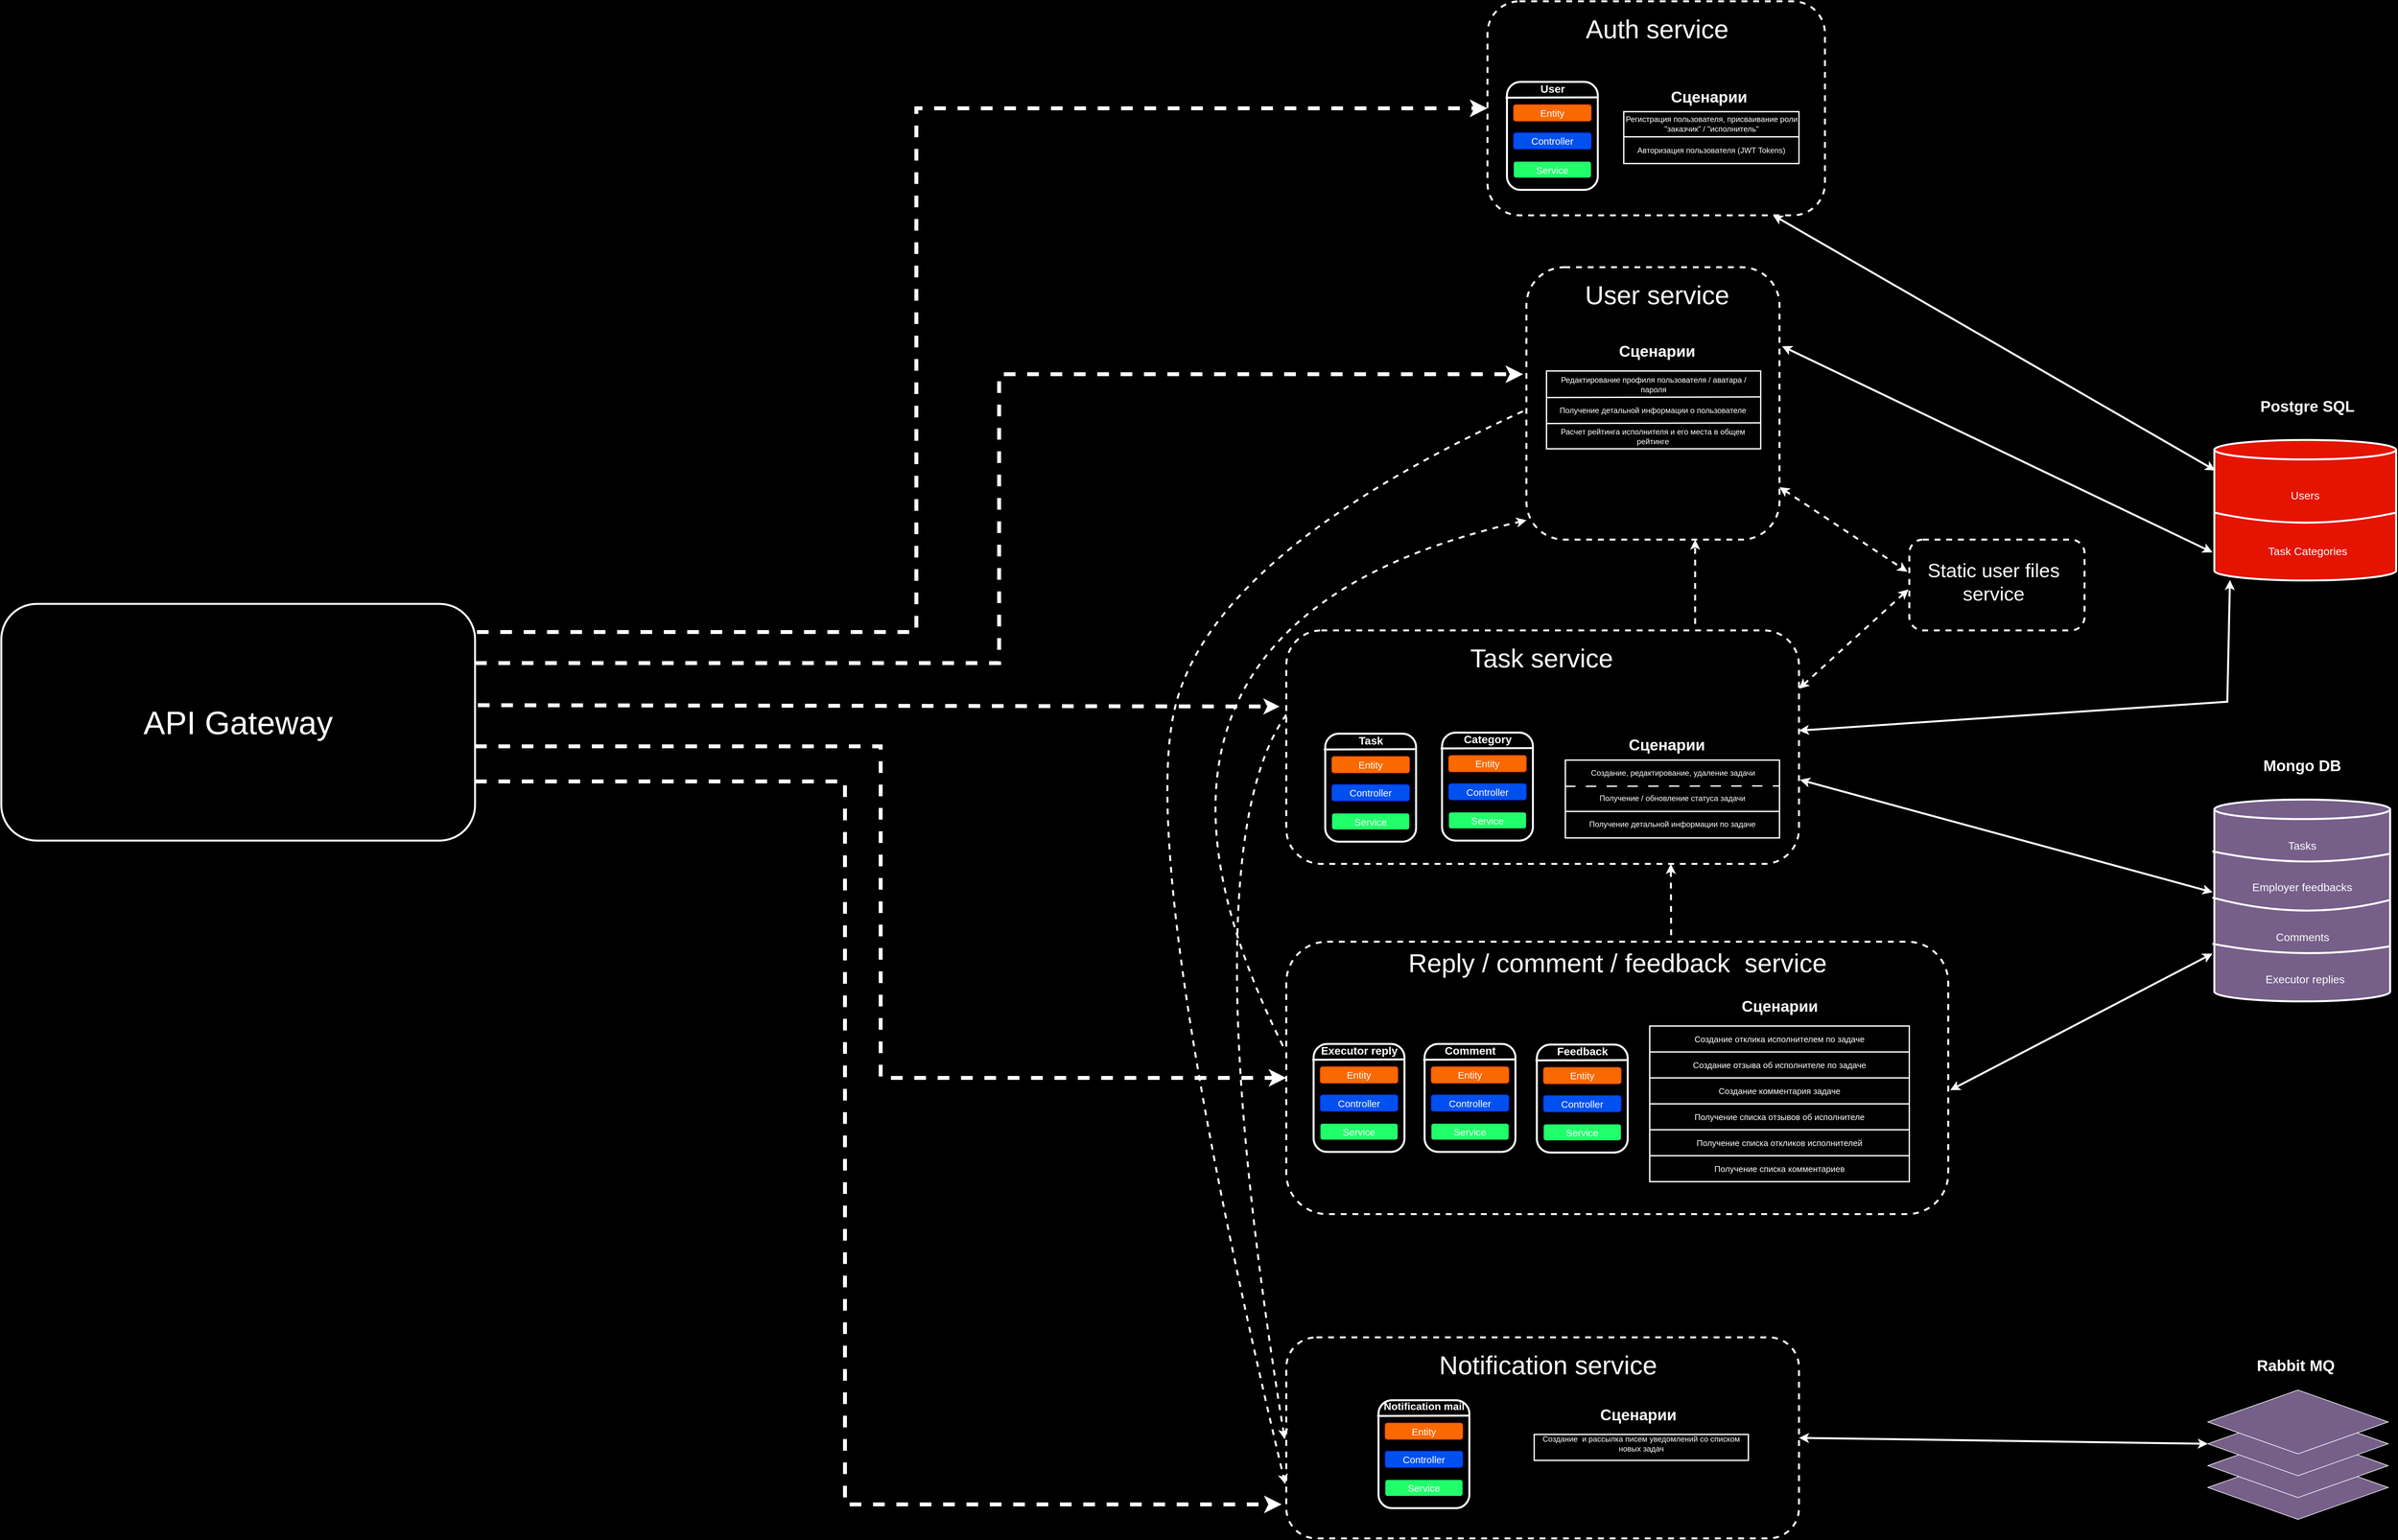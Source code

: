 <mxfile version="21.6.2" type="device">
  <diagram name="Страница 1" id="2fnHXD12BFQcjUa8TfmI">
    <mxGraphModel dx="7736" dy="4000" grid="1" gridSize="10" guides="1" tooltips="1" connect="1" arrows="1" fold="1" page="0" pageScale="1" pageWidth="1600" pageHeight="900" background="#000000" math="0" shadow="0">
      <root>
        <mxCell id="0" />
        <mxCell id="1" parent="0" />
        <mxCell id="LoR36YU-FgAz91kB2eEz-175" value="" style="rounded=1;whiteSpace=wrap;html=1;fillColor=none;strokeColor=#FFFFFF;strokeWidth=3;dashed=1;movable=1;resizable=1;rotatable=1;deletable=1;editable=1;locked=0;connectable=1;" vertex="1" parent="1">
          <mxGeometry x="10" y="480" width="790" height="360" as="geometry" />
        </mxCell>
        <mxCell id="LoR36YU-FgAz91kB2eEz-174" value="" style="rounded=1;whiteSpace=wrap;html=1;fillColor=none;strokeColor=#FFFFFF;strokeWidth=3;dashed=1;movable=1;resizable=1;rotatable=1;deletable=1;editable=1;locked=0;connectable=1;" vertex="1" parent="1">
          <mxGeometry x="380" y="-80" width="390" height="420" as="geometry" />
        </mxCell>
        <mxCell id="LoR36YU-FgAz91kB2eEz-140" value="" style="rounded=0;whiteSpace=wrap;html=1;fillColor=none;strokeWidth=2;strokeColor=#FFFFFF;movable=1;resizable=1;rotatable=1;deletable=1;editable=1;locked=0;connectable=1;" vertex="1" parent="1">
          <mxGeometry x="440" y="680" width="330" height="120" as="geometry" />
        </mxCell>
        <mxCell id="LoR36YU-FgAz91kB2eEz-176" value="" style="rounded=1;whiteSpace=wrap;html=1;fillColor=none;strokeColor=#FFFFFF;strokeWidth=3;dashed=1;movable=1;resizable=1;rotatable=1;deletable=1;editable=1;locked=0;connectable=1;" vertex="1" parent="1">
          <mxGeometry x="10" y="1570" width="790" height="310" as="geometry" />
        </mxCell>
        <mxCell id="xJQs8l1K6RdiKLyGKh0s-5" value="" style="endArrow=classic;html=1;rounded=0;entryX=-0.008;entryY=0.405;entryDx=0;entryDy=0;entryPerimeter=0;fontSize=17;exitX=1.002;exitY=0.408;exitDx=0;exitDy=0;exitPerimeter=0;" parent="1" edge="1">
          <mxGeometry width="50" height="50" relative="1" as="geometry">
            <mxPoint x="480.84" y="147.92" as="sourcePoint" />
            <mxPoint x="638.96" y="150.05" as="targetPoint" />
          </mxGeometry>
        </mxCell>
        <mxCell id="LoR36YU-FgAz91kB2eEz-41" value="" style="group" vertex="1" connectable="0" parent="1">
          <mxGeometry x="70" y="635" width="140" height="175" as="geometry" />
        </mxCell>
        <mxCell id="LoR36YU-FgAz91kB2eEz-42" value="" style="rounded=1;whiteSpace=wrap;html=1;fillColor=none;strokeColor=#FFFFFF;strokeWidth=3;" vertex="1" parent="LoR36YU-FgAz91kB2eEz-41">
          <mxGeometry y="4.268" width="140" height="166.463" as="geometry" />
        </mxCell>
        <mxCell id="LoR36YU-FgAz91kB2eEz-43" value="" style="endArrow=none;html=1;rounded=0;strokeWidth=3;strokeColor=#FFFFFF;exitX=-0.015;exitY=0.146;exitDx=0;exitDy=0;exitPerimeter=0;entryX=0.99;entryY=0.143;entryDx=0;entryDy=0;entryPerimeter=0;" edge="1" parent="LoR36YU-FgAz91kB2eEz-41" source="LoR36YU-FgAz91kB2eEz-42" target="LoR36YU-FgAz91kB2eEz-42">
          <mxGeometry width="50" height="50" relative="1" as="geometry">
            <mxPoint x="360" y="183.537" as="sourcePoint" />
            <mxPoint x="410" y="140.854" as="targetPoint" />
          </mxGeometry>
        </mxCell>
        <mxCell id="LoR36YU-FgAz91kB2eEz-44" value="&lt;font style=&quot;font-size: 17px;&quot;&gt;Task&lt;/font&gt;" style="text;strokeColor=none;fillColor=none;html=1;fontSize=20;fontStyle=1;verticalAlign=middle;align=center;fontColor=#FFFFFF;" vertex="1" parent="LoR36YU-FgAz91kB2eEz-41">
          <mxGeometry x="20" y="-3.415" width="100" height="34.146" as="geometry" />
        </mxCell>
        <mxCell id="LoR36YU-FgAz91kB2eEz-45" value="&lt;font color=&quot;#ffffff&quot; style=&quot;font-size: 15px;&quot;&gt;Entity&lt;/font&gt;" style="rounded=1;whiteSpace=wrap;html=1;fillColor=#fa6800;fontColor=#000000;strokeColor=#C73500;" vertex="1" parent="LoR36YU-FgAz91kB2eEz-41">
          <mxGeometry x="10" y="39.268" width="120" height="25.61" as="geometry" />
        </mxCell>
        <mxCell id="LoR36YU-FgAz91kB2eEz-46" value="&lt;font style=&quot;font-size: 15px;&quot;&gt;Controller&lt;/font&gt;" style="rounded=1;whiteSpace=wrap;html=1;fillColor=#0050ef;fontColor=#ffffff;strokeColor=#001DBC;" vertex="1" parent="LoR36YU-FgAz91kB2eEz-41">
          <mxGeometry x="10" y="82.561" width="120" height="25.61" as="geometry" />
        </mxCell>
        <mxCell id="LoR36YU-FgAz91kB2eEz-47" value="&lt;font style=&quot;font-size: 15px;&quot; color=&quot;#ffffff&quot;&gt;Service&lt;/font&gt;" style="rounded=1;whiteSpace=wrap;html=1;fillColor=#21FF6B;" vertex="1" parent="LoR36YU-FgAz91kB2eEz-41">
          <mxGeometry x="10" y="126.707" width="120" height="25.61" as="geometry" />
        </mxCell>
        <mxCell id="LoR36YU-FgAz91kB2eEz-69" value="" style="group" vertex="1" connectable="0" parent="1">
          <mxGeometry x="223.1" y="1113.41" width="140" height="175" as="geometry" />
        </mxCell>
        <mxCell id="LoR36YU-FgAz91kB2eEz-70" value="" style="rounded=1;whiteSpace=wrap;html=1;fillColor=none;strokeColor=#FFFFFF;strokeWidth=3;" vertex="1" parent="LoR36YU-FgAz91kB2eEz-69">
          <mxGeometry y="4.268" width="140" height="166.463" as="geometry" />
        </mxCell>
        <mxCell id="LoR36YU-FgAz91kB2eEz-71" value="" style="endArrow=none;html=1;rounded=0;strokeWidth=3;strokeColor=#FFFFFF;exitX=-0.015;exitY=0.146;exitDx=0;exitDy=0;exitPerimeter=0;entryX=0.99;entryY=0.143;entryDx=0;entryDy=0;entryPerimeter=0;" edge="1" parent="LoR36YU-FgAz91kB2eEz-69" source="LoR36YU-FgAz91kB2eEz-70" target="LoR36YU-FgAz91kB2eEz-70">
          <mxGeometry width="50" height="50" relative="1" as="geometry">
            <mxPoint x="360" y="183.537" as="sourcePoint" />
            <mxPoint x="410" y="140.854" as="targetPoint" />
          </mxGeometry>
        </mxCell>
        <mxCell id="LoR36YU-FgAz91kB2eEz-72" value="&lt;font style=&quot;font-size: 17px;&quot;&gt;Comment&lt;/font&gt;" style="text;strokeColor=none;fillColor=none;html=1;fontSize=20;fontStyle=1;verticalAlign=middle;align=center;fontColor=#FFFFFF;" vertex="1" parent="LoR36YU-FgAz91kB2eEz-69">
          <mxGeometry x="20" y="-3.415" width="100" height="34.146" as="geometry" />
        </mxCell>
        <mxCell id="LoR36YU-FgAz91kB2eEz-73" value="&lt;font color=&quot;#ffffff&quot; style=&quot;font-size: 15px;&quot;&gt;Entity&lt;/font&gt;" style="rounded=1;whiteSpace=wrap;html=1;fillColor=#fa6800;fontColor=#000000;strokeColor=#C73500;" vertex="1" parent="LoR36YU-FgAz91kB2eEz-69">
          <mxGeometry x="10" y="39.268" width="120" height="25.61" as="geometry" />
        </mxCell>
        <mxCell id="LoR36YU-FgAz91kB2eEz-74" value="&lt;font style=&quot;font-size: 15px;&quot;&gt;Controller&lt;/font&gt;" style="rounded=1;whiteSpace=wrap;html=1;fillColor=#0050ef;fontColor=#ffffff;strokeColor=#001DBC;" vertex="1" parent="LoR36YU-FgAz91kB2eEz-69">
          <mxGeometry x="10" y="82.561" width="120" height="25.61" as="geometry" />
        </mxCell>
        <mxCell id="LoR36YU-FgAz91kB2eEz-75" value="&lt;font style=&quot;font-size: 15px;&quot; color=&quot;#ffffff&quot;&gt;Service&lt;/font&gt;" style="rounded=1;whiteSpace=wrap;html=1;fillColor=#21FF6B;" vertex="1" parent="LoR36YU-FgAz91kB2eEz-69">
          <mxGeometry x="10" y="126.707" width="120" height="25.61" as="geometry" />
        </mxCell>
        <mxCell id="LoR36YU-FgAz91kB2eEz-77" value="" style="group" vertex="1" connectable="0" parent="1">
          <mxGeometry x="52.1" y="1113.41" width="140" height="175" as="geometry" />
        </mxCell>
        <mxCell id="LoR36YU-FgAz91kB2eEz-78" value="" style="rounded=1;whiteSpace=wrap;html=1;fillColor=none;strokeColor=#FFFFFF;strokeWidth=3;" vertex="1" parent="LoR36YU-FgAz91kB2eEz-77">
          <mxGeometry y="4.268" width="140" height="166.463" as="geometry" />
        </mxCell>
        <mxCell id="LoR36YU-FgAz91kB2eEz-79" value="" style="endArrow=none;html=1;rounded=0;strokeWidth=3;strokeColor=#FFFFFF;exitX=-0.015;exitY=0.146;exitDx=0;exitDy=0;exitPerimeter=0;entryX=0.99;entryY=0.143;entryDx=0;entryDy=0;entryPerimeter=0;" edge="1" parent="LoR36YU-FgAz91kB2eEz-77" source="LoR36YU-FgAz91kB2eEz-78" target="LoR36YU-FgAz91kB2eEz-78">
          <mxGeometry width="50" height="50" relative="1" as="geometry">
            <mxPoint x="360.0" y="183.537" as="sourcePoint" />
            <mxPoint x="410.0" y="140.854" as="targetPoint" />
          </mxGeometry>
        </mxCell>
        <mxCell id="LoR36YU-FgAz91kB2eEz-80" value="&lt;font style=&quot;font-size: 17px;&quot;&gt;Executor reply&lt;/font&gt;" style="text;strokeColor=none;fillColor=none;html=1;fontSize=20;fontStyle=1;verticalAlign=middle;align=center;fontColor=#FFFFFF;" vertex="1" parent="LoR36YU-FgAz91kB2eEz-77">
          <mxGeometry x="20.0" y="-3.415" width="100.0" height="34.146" as="geometry" />
        </mxCell>
        <mxCell id="LoR36YU-FgAz91kB2eEz-81" value="&lt;font color=&quot;#ffffff&quot; style=&quot;font-size: 15px;&quot;&gt;Entity&lt;/font&gt;" style="rounded=1;whiteSpace=wrap;html=1;fillColor=#fa6800;fontColor=#000000;strokeColor=#C73500;" vertex="1" parent="LoR36YU-FgAz91kB2eEz-77">
          <mxGeometry x="10.0" y="39.268" width="120.0" height="25.61" as="geometry" />
        </mxCell>
        <mxCell id="LoR36YU-FgAz91kB2eEz-82" value="&lt;font style=&quot;font-size: 15px;&quot;&gt;Controller&lt;/font&gt;" style="rounded=1;whiteSpace=wrap;html=1;fillColor=#0050ef;fontColor=#ffffff;strokeColor=#001DBC;" vertex="1" parent="LoR36YU-FgAz91kB2eEz-77">
          <mxGeometry x="10.0" y="82.561" width="120.0" height="25.61" as="geometry" />
        </mxCell>
        <mxCell id="LoR36YU-FgAz91kB2eEz-83" value="&lt;font style=&quot;font-size: 15px;&quot; color=&quot;#ffffff&quot;&gt;Service&lt;/font&gt;" style="rounded=1;whiteSpace=wrap;html=1;fillColor=#21FF6B;" vertex="1" parent="LoR36YU-FgAz91kB2eEz-77">
          <mxGeometry x="10.0" y="126.707" width="120.0" height="25.61" as="geometry" />
        </mxCell>
        <mxCell id="LoR36YU-FgAz91kB2eEz-91" value="" style="group" vertex="1" connectable="0" parent="1">
          <mxGeometry x="396.1" y="1114.41" width="140" height="175" as="geometry" />
        </mxCell>
        <mxCell id="LoR36YU-FgAz91kB2eEz-92" value="" style="rounded=1;whiteSpace=wrap;html=1;fillColor=none;strokeColor=#FFFFFF;strokeWidth=3;" vertex="1" parent="LoR36YU-FgAz91kB2eEz-91">
          <mxGeometry y="4.268" width="140" height="166.463" as="geometry" />
        </mxCell>
        <mxCell id="LoR36YU-FgAz91kB2eEz-93" value="" style="endArrow=none;html=1;rounded=0;strokeWidth=3;strokeColor=#FFFFFF;exitX=-0.015;exitY=0.146;exitDx=0;exitDy=0;exitPerimeter=0;entryX=0.99;entryY=0.143;entryDx=0;entryDy=0;entryPerimeter=0;" edge="1" parent="LoR36YU-FgAz91kB2eEz-91" source="LoR36YU-FgAz91kB2eEz-92" target="LoR36YU-FgAz91kB2eEz-92">
          <mxGeometry width="50" height="50" relative="1" as="geometry">
            <mxPoint x="360" y="183.537" as="sourcePoint" />
            <mxPoint x="410" y="140.854" as="targetPoint" />
          </mxGeometry>
        </mxCell>
        <mxCell id="LoR36YU-FgAz91kB2eEz-94" value="&lt;font style=&quot;font-size: 17px;&quot;&gt;Feedback&lt;/font&gt;" style="text;strokeColor=none;fillColor=none;html=1;fontSize=20;fontStyle=1;verticalAlign=middle;align=center;fontColor=#FFFFFF;" vertex="1" parent="LoR36YU-FgAz91kB2eEz-91">
          <mxGeometry x="20" y="-3.415" width="100" height="34.146" as="geometry" />
        </mxCell>
        <mxCell id="LoR36YU-FgAz91kB2eEz-95" value="&lt;font color=&quot;#ffffff&quot; style=&quot;font-size: 15px;&quot;&gt;Entity&lt;/font&gt;" style="rounded=1;whiteSpace=wrap;html=1;fillColor=#fa6800;fontColor=#000000;strokeColor=#C73500;" vertex="1" parent="LoR36YU-FgAz91kB2eEz-91">
          <mxGeometry x="10" y="39.268" width="120" height="25.61" as="geometry" />
        </mxCell>
        <mxCell id="LoR36YU-FgAz91kB2eEz-96" value="&lt;font style=&quot;font-size: 15px;&quot;&gt;Controller&lt;/font&gt;" style="rounded=1;whiteSpace=wrap;html=1;fillColor=#0050ef;fontColor=#ffffff;strokeColor=#001DBC;" vertex="1" parent="LoR36YU-FgAz91kB2eEz-91">
          <mxGeometry x="10" y="82.561" width="120" height="25.61" as="geometry" />
        </mxCell>
        <mxCell id="LoR36YU-FgAz91kB2eEz-97" value="&lt;font style=&quot;font-size: 15px;&quot; color=&quot;#ffffff&quot;&gt;Service&lt;/font&gt;" style="rounded=1;whiteSpace=wrap;html=1;fillColor=#21FF6B;" vertex="1" parent="LoR36YU-FgAz91kB2eEz-91">
          <mxGeometry x="10" y="126.707" width="120" height="25.61" as="geometry" />
        </mxCell>
        <mxCell id="LoR36YU-FgAz91kB2eEz-114" value="" style="group" vertex="1" connectable="0" parent="1">
          <mxGeometry x="1430" y="1580" width="277.92" height="270.73" as="geometry" />
        </mxCell>
        <mxCell id="LoR36YU-FgAz91kB2eEz-110" value="" style="rhombus;whiteSpace=wrap;html=1;fillColor=#76608a;fontColor=#ffffff;strokeColor=#FFFFFF;" vertex="1" parent="LoR36YU-FgAz91kB2eEz-114">
          <mxGeometry y="172.346" width="277.92" height="98.384" as="geometry" />
        </mxCell>
        <mxCell id="LoR36YU-FgAz91kB2eEz-109" value="" style="rhombus;whiteSpace=wrap;html=1;fillColor=#76608a;fontColor=#ffffff;strokeColor=#FFFFFF;" vertex="1" parent="LoR36YU-FgAz91kB2eEz-114">
          <mxGeometry y="138.658" width="277.92" height="98.384" as="geometry" />
        </mxCell>
        <mxCell id="LoR36YU-FgAz91kB2eEz-108" value="" style="rhombus;whiteSpace=wrap;html=1;fillColor=#76608a;fontColor=#ffffff;strokeColor=#FFFFFF;" vertex="1" parent="LoR36YU-FgAz91kB2eEz-114">
          <mxGeometry y="104.97" width="277.92" height="98.384" as="geometry" />
        </mxCell>
        <mxCell id="LoR36YU-FgAz91kB2eEz-107" value="" style="rhombus;whiteSpace=wrap;html=1;fillColor=#76608a;fontColor=#ffffff;strokeColor=#FFFFFF;" vertex="1" parent="LoR36YU-FgAz91kB2eEz-114">
          <mxGeometry y="71.283" width="277.92" height="98.384" as="geometry" />
        </mxCell>
        <mxCell id="LoR36YU-FgAz91kB2eEz-111" value="Rabbit MQ" style="text;strokeColor=none;fillColor=none;html=1;fontSize=24;fontStyle=1;verticalAlign=middle;align=center;fontColor=#FFFFFF;" vertex="1" parent="LoR36YU-FgAz91kB2eEz-114">
          <mxGeometry x="50.531" width="168.436" height="67.375" as="geometry" />
        </mxCell>
        <mxCell id="LoR36YU-FgAz91kB2eEz-139" value="&lt;font color=&quot;#ffffff&quot;&gt;Получение / обновление статуса задачи&lt;/font&gt;" style="text;strokeColor=none;align=center;fillColor=none;html=1;verticalAlign=middle;whiteSpace=wrap;rounded=0;movable=1;resizable=1;rotatable=1;deletable=1;editable=1;locked=0;connectable=1;" vertex="1" parent="1">
          <mxGeometry x="440" y="724.07" width="330" height="30" as="geometry" />
        </mxCell>
        <mxCell id="LoR36YU-FgAz91kB2eEz-141" value="Сценарии" style="text;strokeColor=none;fillColor=none;html=1;fontSize=24;fontStyle=1;verticalAlign=middle;align=center;fontColor=#FFFFFF;movable=1;resizable=1;rotatable=1;deletable=1;editable=1;locked=0;connectable=1;" vertex="1" parent="1">
          <mxGeometry x="546" y="637.07" width="100" height="40" as="geometry" />
        </mxCell>
        <mxCell id="LoR36YU-FgAz91kB2eEz-142" value="" style="endArrow=none;html=1;rounded=0;entryX=0.999;entryY=0.332;entryDx=0;entryDy=0;entryPerimeter=0;exitX=-0.001;exitY=0.337;exitDx=0;exitDy=0;exitPerimeter=0;strokeColor=#FFFFFF;strokeWidth=2;dashed=1;dashPattern=8 8;movable=1;resizable=1;rotatable=1;deletable=1;editable=1;locked=0;connectable=1;" edge="1" parent="1" source="LoR36YU-FgAz91kB2eEz-140" target="LoR36YU-FgAz91kB2eEz-140">
          <mxGeometry width="50" height="50" relative="1" as="geometry">
            <mxPoint x="435.01" y="723.51" as="sourcePoint" />
            <mxPoint x="766.99" y="722.15" as="targetPoint" />
          </mxGeometry>
        </mxCell>
        <mxCell id="LoR36YU-FgAz91kB2eEz-143" value="Создание, редактирование, удаление задачи" style="text;strokeColor=none;align=center;fillColor=none;html=1;verticalAlign=middle;whiteSpace=wrap;rounded=0;fontColor=#FFFFFF;movable=1;resizable=1;rotatable=1;deletable=1;editable=1;locked=0;connectable=1;" vertex="1" parent="1">
          <mxGeometry x="446" y="685.07" width="320" height="30" as="geometry" />
        </mxCell>
        <mxCell id="LoR36YU-FgAz91kB2eEz-144" value="" style="endArrow=none;html=1;rounded=0;entryX=1;entryY=0;entryDx=0;entryDy=0;exitX=0;exitY=0;exitDx=0;exitDy=0;strokeColor=#FFFFFF;strokeWidth=2;movable=1;resizable=1;rotatable=1;deletable=1;editable=1;locked=0;connectable=1;" edge="1" parent="1">
          <mxGeometry width="50" height="50" relative="1" as="geometry">
            <mxPoint x="440.0" y="759.07" as="sourcePoint" />
            <mxPoint x="770.0" y="759.07" as="targetPoint" />
          </mxGeometry>
        </mxCell>
        <mxCell id="LoR36YU-FgAz91kB2eEz-185" value="" style="endArrow=classic;html=1;rounded=0;strokeColor=#FFFFFF;strokeWidth=3;dashed=1;" edge="1" parent="1">
          <mxGeometry width="50" height="50" relative="1" as="geometry">
            <mxPoint x="640" y="470" as="sourcePoint" />
            <mxPoint x="640" y="340" as="targetPoint" />
          </mxGeometry>
        </mxCell>
        <mxCell id="LoR36YU-FgAz91kB2eEz-188" value="" style="endArrow=classic;html=1;strokeColor=#FFFFFF;curved=1;strokeWidth=3;dashed=1;entryX=-0.003;entryY=0.507;entryDx=0;entryDy=0;entryPerimeter=0;" edge="1" parent="1" target="LoR36YU-FgAz91kB2eEz-176">
          <mxGeometry width="50" height="50" relative="1" as="geometry">
            <mxPoint x="10" y="610" as="sourcePoint" />
            <mxPoint y="1005" as="targetPoint" />
            <Array as="points">
              <mxPoint x="-140" y="820" />
            </Array>
          </mxGeometry>
        </mxCell>
        <mxCell id="LoR36YU-FgAz91kB2eEz-189" value="" style="endArrow=classic;html=1;strokeColor=#FFFFFF;curved=1;strokeWidth=3;dashed=1;entryX=-0.002;entryY=0.73;entryDx=0;entryDy=0;entryPerimeter=0;exitX=-0.014;exitY=0.529;exitDx=0;exitDy=0;exitPerimeter=0;" edge="1" parent="1" source="LoR36YU-FgAz91kB2eEz-174" target="LoR36YU-FgAz91kB2eEz-176">
          <mxGeometry width="50" height="50" relative="1" as="geometry">
            <mxPoint x="10" y="120" as="sourcePoint" />
            <mxPoint y="1050" as="targetPoint" />
            <Array as="points">
              <mxPoint x="-100" y="360" />
              <mxPoint x="-221" y="830" />
            </Array>
          </mxGeometry>
        </mxCell>
        <mxCell id="LoR36YU-FgAz91kB2eEz-190" value="&lt;font style=&quot;font-size: 50px;&quot;&gt;API Gateway&lt;/font&gt;" style="rounded=1;whiteSpace=wrap;html=1;fillColor=none;strokeColor=#FFFFFF;strokeWidth=3;fontColor=#FFFFFF;fontSize=30;" vertex="1" parent="1">
          <mxGeometry x="-1970" y="439.07" width="730" height="365" as="geometry" />
        </mxCell>
        <mxCell id="LoR36YU-FgAz91kB2eEz-192" value="" style="edgeStyle=elbowEdgeStyle;endArrow=classic;html=1;rounded=0;endSize=8;startSize=8;strokeColor=#FFFFFF;strokeWidth=6;dashed=1;entryX=-0.013;entryY=0.393;entryDx=0;entryDy=0;entryPerimeter=0;exitX=1;exitY=0.25;exitDx=0;exitDy=0;" edge="1" parent="1" source="LoR36YU-FgAz91kB2eEz-190" target="LoR36YU-FgAz91kB2eEz-174">
          <mxGeometry width="50" height="50" relative="1" as="geometry">
            <mxPoint x="-1214" y="560" as="sourcePoint" />
            <mxPoint x="-670" y="100" as="targetPoint" />
          </mxGeometry>
        </mxCell>
        <mxCell id="LoR36YU-FgAz91kB2eEz-193" value="" style="edgeStyle=elbowEdgeStyle;elbow=horizontal;endArrow=classic;html=1;curved=0;rounded=0;endSize=8;startSize=8;strokeColor=#FFFFFF;strokeWidth=6;dashed=1;entryX=0;entryY=0.5;entryDx=0;entryDy=0;exitX=1;exitY=0.602;exitDx=0;exitDy=0;exitPerimeter=0;" edge="1" parent="1" source="LoR36YU-FgAz91kB2eEz-190" target="LoR36YU-FgAz91kB2eEz-273">
          <mxGeometry width="50" height="50" relative="1" as="geometry">
            <mxPoint x="-1214" y="650" as="sourcePoint" />
            <mxPoint x="-680" y="1060" as="targetPoint" />
          </mxGeometry>
        </mxCell>
        <mxCell id="LoR36YU-FgAz91kB2eEz-194" value="" style="endArrow=classic;html=1;rounded=0;strokeColor=#FFFFFF;strokeWidth=6;dashed=1;exitX=1.006;exitY=0.428;exitDx=0;exitDy=0;exitPerimeter=0;entryX=-0.013;entryY=0.326;entryDx=0;entryDy=0;entryPerimeter=0;" edge="1" parent="1" source="LoR36YU-FgAz91kB2eEz-190" target="LoR36YU-FgAz91kB2eEz-175">
          <mxGeometry width="50" height="50" relative="1" as="geometry">
            <mxPoint x="-1010" y="620" as="sourcePoint" />
            <mxPoint x="-670" y="602" as="targetPoint" />
          </mxGeometry>
        </mxCell>
        <mxCell id="LoR36YU-FgAz91kB2eEz-225" value="" style="group" vertex="1" connectable="0" parent="1">
          <mxGeometry x="320" y="-460" width="520" height="300" as="geometry" />
        </mxCell>
        <mxCell id="LoR36YU-FgAz91kB2eEz-199" value="" style="rounded=0;whiteSpace=wrap;html=1;fillColor=none;strokeColor=#FFFFFF;strokeWidth=2;" vertex="1" parent="LoR36YU-FgAz91kB2eEz-225">
          <mxGeometry x="210" y="140.17" width="270" height="80" as="geometry" />
        </mxCell>
        <mxCell id="LoR36YU-FgAz91kB2eEz-121" value="&lt;font color=&quot;#ffffff&quot;&gt;Авторизация пользователя (JWT Tokens)&lt;/font&gt;" style="text;strokeColor=none;align=center;fillColor=none;html=1;verticalAlign=middle;whiteSpace=wrap;rounded=0;" vertex="1" parent="LoR36YU-FgAz91kB2eEz-225">
          <mxGeometry x="210" y="183.68" width="270" height="33.48" as="geometry" />
        </mxCell>
        <mxCell id="LoR36YU-FgAz91kB2eEz-84" value="" style="group" vertex="1" connectable="0" parent="LoR36YU-FgAz91kB2eEz-225">
          <mxGeometry x="30" y="90" width="140" height="175" as="geometry" />
        </mxCell>
        <mxCell id="LoR36YU-FgAz91kB2eEz-85" value="" style="rounded=1;whiteSpace=wrap;html=1;fillColor=none;strokeColor=#FFFFFF;strokeWidth=3;" vertex="1" parent="LoR36YU-FgAz91kB2eEz-84">
          <mxGeometry y="4.268" width="140" height="166.463" as="geometry" />
        </mxCell>
        <mxCell id="LoR36YU-FgAz91kB2eEz-86" value="" style="endArrow=none;html=1;rounded=0;strokeWidth=3;strokeColor=#FFFFFF;exitX=-0.015;exitY=0.146;exitDx=0;exitDy=0;exitPerimeter=0;entryX=0.99;entryY=0.143;entryDx=0;entryDy=0;entryPerimeter=0;" edge="1" parent="LoR36YU-FgAz91kB2eEz-84" source="LoR36YU-FgAz91kB2eEz-85" target="LoR36YU-FgAz91kB2eEz-85">
          <mxGeometry width="50" height="50" relative="1" as="geometry">
            <mxPoint x="360" y="183.537" as="sourcePoint" />
            <mxPoint x="410" y="140.854" as="targetPoint" />
          </mxGeometry>
        </mxCell>
        <mxCell id="LoR36YU-FgAz91kB2eEz-87" value="&lt;font style=&quot;font-size: 17px;&quot;&gt;User&lt;/font&gt;" style="text;strokeColor=none;fillColor=none;html=1;fontSize=20;fontStyle=1;verticalAlign=middle;align=center;fontColor=#FFFFFF;" vertex="1" parent="LoR36YU-FgAz91kB2eEz-84">
          <mxGeometry x="20" y="-3.415" width="100" height="34.146" as="geometry" />
        </mxCell>
        <mxCell id="LoR36YU-FgAz91kB2eEz-88" value="&lt;font color=&quot;#ffffff&quot; style=&quot;font-size: 15px;&quot;&gt;Entity&lt;/font&gt;" style="rounded=1;whiteSpace=wrap;html=1;fillColor=#fa6800;fontColor=#000000;strokeColor=#C73500;" vertex="1" parent="LoR36YU-FgAz91kB2eEz-84">
          <mxGeometry x="10" y="39.268" width="120" height="25.61" as="geometry" />
        </mxCell>
        <mxCell id="LoR36YU-FgAz91kB2eEz-89" value="&lt;font style=&quot;font-size: 15px;&quot;&gt;Controller&lt;/font&gt;" style="rounded=1;whiteSpace=wrap;html=1;fillColor=#0050ef;fontColor=#ffffff;strokeColor=#001DBC;" vertex="1" parent="LoR36YU-FgAz91kB2eEz-84">
          <mxGeometry x="10" y="82.561" width="120" height="25.61" as="geometry" />
        </mxCell>
        <mxCell id="LoR36YU-FgAz91kB2eEz-90" value="&lt;font style=&quot;font-size: 15px;&quot; color=&quot;#ffffff&quot;&gt;Service&lt;/font&gt;" style="rounded=1;whiteSpace=wrap;html=1;fillColor=#21FF6B;" vertex="1" parent="LoR36YU-FgAz91kB2eEz-84">
          <mxGeometry x="10" y="126.707" width="120" height="25.61" as="geometry" />
        </mxCell>
        <mxCell id="LoR36YU-FgAz91kB2eEz-198" value="Auth service" style="text;strokeColor=none;fillColor=none;html=1;fontSize=40;fontStyle=0;verticalAlign=middle;align=center;fontColor=#FFFFFF;" vertex="1" parent="LoR36YU-FgAz91kB2eEz-225">
          <mxGeometry x="211" y="-9.996" width="100" height="44.645" as="geometry" />
        </mxCell>
        <mxCell id="LoR36YU-FgAz91kB2eEz-196" value="Сценарии" style="text;strokeColor=none;fillColor=none;html=1;fontSize=24;fontStyle=1;verticalAlign=middle;align=center;fontColor=#FFFFFF;" vertex="1" parent="LoR36YU-FgAz91kB2eEz-225">
          <mxGeometry x="291" y="95.523" width="100" height="44.645" as="geometry" />
        </mxCell>
        <mxCell id="LoR36YU-FgAz91kB2eEz-119" value="" style="endArrow=none;html=1;rounded=0;strokeColor=#FFFFFF;strokeWidth=2;" edge="1" parent="LoR36YU-FgAz91kB2eEz-225">
          <mxGeometry width="50" height="50" relative="1" as="geometry">
            <mxPoint x="210" y="179" as="sourcePoint" />
            <mxPoint x="480" y="179" as="targetPoint" />
          </mxGeometry>
        </mxCell>
        <mxCell id="LoR36YU-FgAz91kB2eEz-120" value="Регистрация пользователя, присваивание роли &quot;заказчик&quot; / &quot;исполнитель&quot;" style="text;strokeColor=none;align=center;fillColor=none;html=1;verticalAlign=middle;whiteSpace=wrap;rounded=0;fontColor=#FFFFFF;" vertex="1" parent="LoR36YU-FgAz91kB2eEz-225">
          <mxGeometry x="211" y="144" width="269" height="30" as="geometry" />
        </mxCell>
        <mxCell id="LoR36YU-FgAz91kB2eEz-195" value="" style="rounded=1;whiteSpace=wrap;html=1;fillColor=none;strokeColor=#FFFFFF;strokeWidth=3;dashed=1;movable=1;resizable=1;rotatable=1;deletable=1;editable=1;locked=0;connectable=1;" vertex="1" parent="LoR36YU-FgAz91kB2eEz-225">
          <mxGeometry y="-30" width="520" height="330" as="geometry" />
        </mxCell>
        <mxCell id="LoR36YU-FgAz91kB2eEz-227" value="User service" style="text;strokeColor=none;fillColor=none;html=1;fontSize=40;fontStyle=0;verticalAlign=middle;align=center;fontColor=#FFFFFF;" vertex="1" parent="1">
          <mxGeometry x="531" y="-59.996" width="100" height="44.645" as="geometry" />
        </mxCell>
        <mxCell id="LoR36YU-FgAz91kB2eEz-237" value="" style="group" vertex="1" connectable="0" parent="1">
          <mxGeometry x="1440" y="650" width="270.85" height="402" as="geometry" />
        </mxCell>
        <mxCell id="LoR36YU-FgAz91kB2eEz-213" value="&lt;font style=&quot;font-size: 15px;&quot;&gt;&lt;br style=&quot;&quot;&gt;&lt;br&gt;&lt;br&gt;&lt;br&gt;&lt;br&gt;&lt;/font&gt;" style="shape=cylinder3;whiteSpace=wrap;html=1;boundedLbl=1;backgroundOutline=1;size=15;fillColor=#76608a;strokeColor=#FFFFFF;strokeWidth=3;movable=1;resizable=1;rotatable=1;deletable=1;editable=1;locked=0;connectable=1;fontColor=#ffffff;" vertex="1" parent="LoR36YU-FgAz91kB2eEz-237">
          <mxGeometry y="90.849" width="270.85" height="311.151" as="geometry" />
        </mxCell>
        <mxCell id="LoR36YU-FgAz91kB2eEz-219" value="" style="endArrow=none;html=1;curved=1;strokeColor=#FFFFFF;strokeWidth=3;entryX=-0.011;entryY=0.431;entryDx=0;entryDy=0;entryPerimeter=0;exitX=1;exitY=0.446;exitDx=0;exitDy=0;exitPerimeter=0;" edge="1" parent="LoR36YU-FgAz91kB2eEz-237">
          <mxGeometry width="50" height="50" relative="1" as="geometry">
            <mxPoint x="270.85" y="245.684" as="sourcePoint" />
            <mxPoint x="-2.979" y="241.915" as="targetPoint" />
            <Array as="points">
              <mxPoint x="137" y="280" />
            </Array>
          </mxGeometry>
        </mxCell>
        <mxCell id="LoR36YU-FgAz91kB2eEz-217" value="Employer feedbacks" style="text;strokeColor=none;fillColor=none;html=1;fontSize=17;fontStyle=0;verticalAlign=middle;align=center;fontColor=#FFFFFF;movable=1;resizable=1;rotatable=1;deletable=1;editable=1;locked=0;connectable=1;" vertex="1" parent="LoR36YU-FgAz91kB2eEz-237">
          <mxGeometry x="64.149" y="188.557" width="142.553" height="77.317" as="geometry" />
        </mxCell>
        <mxCell id="LoR36YU-FgAz91kB2eEz-209" value="Comments" style="text;strokeColor=none;align=center;fillColor=none;html=1;verticalAlign=middle;whiteSpace=wrap;rounded=0;fontColor=#FFFFFF;fontSize=17;" vertex="1" parent="LoR36YU-FgAz91kB2eEz-237">
          <mxGeometry x="92.659" y="282.255" width="85.532" height="42.766" as="geometry" />
        </mxCell>
        <mxCell id="LoR36YU-FgAz91kB2eEz-214" value="Mongo DB" style="text;strokeColor=none;fillColor=none;html=1;fontSize=24;fontStyle=1;verticalAlign=middle;align=center;fontColor=#FFFFFF;" vertex="1" parent="LoR36YU-FgAz91kB2eEz-237">
          <mxGeometry x="64.149" width="142.553" height="77.317" as="geometry" />
        </mxCell>
        <mxCell id="LoR36YU-FgAz91kB2eEz-215" value="" style="endArrow=none;html=1;curved=1;strokeColor=#FFFFFF;strokeWidth=3;entryX=-0.011;entryY=0.431;entryDx=0;entryDy=0;entryPerimeter=0;exitX=1;exitY=0.446;exitDx=0;exitDy=0;exitPerimeter=0;" edge="1" parent="LoR36YU-FgAz91kB2eEz-237">
          <mxGeometry width="50" height="50" relative="1" as="geometry">
            <mxPoint x="270.85" y="174.408" as="sourcePoint" />
            <mxPoint x="-2.979" y="170.639" as="targetPoint" />
            <Array as="points">
              <mxPoint x="137" y="200" />
            </Array>
          </mxGeometry>
        </mxCell>
        <mxCell id="LoR36YU-FgAz91kB2eEz-216" value="Tasks" style="text;strokeColor=none;fillColor=none;html=1;fontSize=17;fontStyle=0;verticalAlign=middle;align=center;fontColor=#FFFFFF;movable=1;resizable=1;rotatable=1;deletable=1;editable=1;locked=0;connectable=1;" vertex="1" parent="LoR36YU-FgAz91kB2eEz-237">
          <mxGeometry x="64.149" y="124.698" width="142.553" height="77.317" as="geometry" />
        </mxCell>
        <mxCell id="LoR36YU-FgAz91kB2eEz-236" value="" style="endArrow=none;html=1;curved=1;strokeColor=#FFFFFF;strokeWidth=3;entryX=-0.011;entryY=0.431;entryDx=0;entryDy=0;entryPerimeter=0;exitX=1;exitY=0.446;exitDx=0;exitDy=0;exitPerimeter=0;" edge="1" parent="LoR36YU-FgAz91kB2eEz-237">
          <mxGeometry width="50" height="50" relative="1" as="geometry">
            <mxPoint x="270.85" y="316.961" as="sourcePoint" />
            <mxPoint x="-2.979" y="313.192" as="targetPoint" />
            <Array as="points">
              <mxPoint x="137" y="340" />
            </Array>
          </mxGeometry>
        </mxCell>
        <mxCell id="LoR36YU-FgAz91kB2eEz-210" value="Executor replies" style="text;strokeColor=none;align=center;fillColor=none;html=1;verticalAlign=middle;whiteSpace=wrap;rounded=0;fontColor=#FFFFFF;fontSize=17;" vertex="1" parent="LoR36YU-FgAz91kB2eEz-237">
          <mxGeometry x="51.319" y="347.83" width="178.191" height="42.766" as="geometry" />
        </mxCell>
        <mxCell id="LoR36YU-FgAz91kB2eEz-238" value="" style="endArrow=classic;startArrow=classic;html=1;strokeColor=#FFFFFF;strokeWidth=3;curved=1;entryX=0.005;entryY=0.217;entryDx=0;entryDy=0;entryPerimeter=0;exitX=0.846;exitY=0.999;exitDx=0;exitDy=0;exitPerimeter=0;" edge="1" parent="1" source="LoR36YU-FgAz91kB2eEz-195" target="LoR36YU-FgAz91kB2eEz-202">
          <mxGeometry width="50" height="50" relative="1" as="geometry">
            <mxPoint x="830" y="-60" as="sourcePoint" />
            <mxPoint x="880" y="-110" as="targetPoint" />
          </mxGeometry>
        </mxCell>
        <mxCell id="LoR36YU-FgAz91kB2eEz-239" value="" style="endArrow=classic;startArrow=classic;html=1;strokeColor=#FFFFFF;strokeWidth=3;curved=1;entryX=-0.01;entryY=0.8;entryDx=0;entryDy=0;entryPerimeter=0;exitX=1.01;exitY=0.29;exitDx=0;exitDy=0;exitPerimeter=0;" edge="1" parent="1" source="LoR36YU-FgAz91kB2eEz-174" target="LoR36YU-FgAz91kB2eEz-202">
          <mxGeometry width="50" height="50" relative="1" as="geometry">
            <mxPoint x="960" y="-23" as="sourcePoint" />
            <mxPoint x="1174" y="-30" as="targetPoint" />
          </mxGeometry>
        </mxCell>
        <mxCell id="LoR36YU-FgAz91kB2eEz-242" value="" style="group" vertex="1" connectable="0" parent="1">
          <mxGeometry x="250" y="629.995" width="140" height="174.146" as="geometry" />
        </mxCell>
        <mxCell id="LoR36YU-FgAz91kB2eEz-63" value="" style="rounded=1;whiteSpace=wrap;html=1;fillColor=none;strokeColor=#FFFFFF;strokeWidth=3;" vertex="1" parent="LoR36YU-FgAz91kB2eEz-242">
          <mxGeometry y="7.683" width="140" height="166.463" as="geometry" />
        </mxCell>
        <mxCell id="LoR36YU-FgAz91kB2eEz-64" value="" style="endArrow=none;html=1;rounded=0;strokeWidth=3;strokeColor=#FFFFFF;exitX=-0.015;exitY=0.146;exitDx=0;exitDy=0;exitPerimeter=0;entryX=0.99;entryY=0.143;entryDx=0;entryDy=0;entryPerimeter=0;" edge="1" parent="LoR36YU-FgAz91kB2eEz-242" source="LoR36YU-FgAz91kB2eEz-63" target="LoR36YU-FgAz91kB2eEz-63">
          <mxGeometry width="50" height="50" relative="1" as="geometry">
            <mxPoint x="360" y="186.951" as="sourcePoint" />
            <mxPoint x="410" y="144.268" as="targetPoint" />
          </mxGeometry>
        </mxCell>
        <mxCell id="LoR36YU-FgAz91kB2eEz-65" value="&lt;font style=&quot;font-size: 17px;&quot;&gt;Category&lt;/font&gt;" style="text;strokeColor=none;fillColor=none;html=1;fontSize=20;fontStyle=1;verticalAlign=middle;align=center;fontColor=#FFFFFF;" vertex="1" parent="LoR36YU-FgAz91kB2eEz-242">
          <mxGeometry x="20" width="100" height="34.146" as="geometry" />
        </mxCell>
        <mxCell id="LoR36YU-FgAz91kB2eEz-66" value="&lt;font color=&quot;#ffffff&quot; style=&quot;font-size: 15px;&quot;&gt;Entity&lt;/font&gt;" style="rounded=1;whiteSpace=wrap;html=1;fillColor=#fa6800;fontColor=#000000;strokeColor=#C73500;" vertex="1" parent="LoR36YU-FgAz91kB2eEz-242">
          <mxGeometry x="10" y="42.683" width="120" height="25.61" as="geometry" />
        </mxCell>
        <mxCell id="LoR36YU-FgAz91kB2eEz-67" value="&lt;font style=&quot;font-size: 15px;&quot;&gt;Controller&lt;/font&gt;" style="rounded=1;whiteSpace=wrap;html=1;fillColor=#0050ef;fontColor=#ffffff;strokeColor=#001DBC;" vertex="1" parent="LoR36YU-FgAz91kB2eEz-242">
          <mxGeometry x="10" y="85.976" width="120" height="25.61" as="geometry" />
        </mxCell>
        <mxCell id="LoR36YU-FgAz91kB2eEz-68" value="&lt;font style=&quot;font-size: 15px;&quot; color=&quot;#ffffff&quot;&gt;Service&lt;/font&gt;" style="rounded=1;whiteSpace=wrap;html=1;fillColor=#21FF6B;" vertex="1" parent="LoR36YU-FgAz91kB2eEz-242">
          <mxGeometry x="10" y="130.122" width="120" height="25.61" as="geometry" />
        </mxCell>
        <mxCell id="LoR36YU-FgAz91kB2eEz-243" value="Task service" style="text;strokeColor=none;fillColor=none;html=1;fontSize=40;fontStyle=0;verticalAlign=middle;align=center;fontColor=#FFFFFF;" vertex="1" parent="1">
          <mxGeometry x="353" y="500.004" width="100" height="44.645" as="geometry" />
        </mxCell>
        <mxCell id="LoR36YU-FgAz91kB2eEz-246" value="" style="endArrow=classic;startArrow=classic;html=1;rounded=0;strokeWidth=3;strokeColor=#FFFFFF;dashed=1;entryX=-0.011;entryY=0.354;entryDx=0;entryDy=0;entryPerimeter=0;" edge="1" parent="1" source="LoR36YU-FgAz91kB2eEz-174" target="LoR36YU-FgAz91kB2eEz-177">
          <mxGeometry width="50" height="50" relative="1" as="geometry">
            <mxPoint x="1160" y="190" as="sourcePoint" />
            <mxPoint x="1350" y="170" as="targetPoint" />
          </mxGeometry>
        </mxCell>
        <mxCell id="LoR36YU-FgAz91kB2eEz-249" value="" style="endArrow=classic;startArrow=classic;html=1;rounded=0;strokeWidth=3;strokeColor=#FFFFFF;dashed=1;entryX=-0.005;entryY=0.548;entryDx=0;entryDy=0;entryPerimeter=0;exitX=1;exitY=0.25;exitDx=0;exitDy=0;" edge="1" parent="1" source="LoR36YU-FgAz91kB2eEz-175" target="LoR36YU-FgAz91kB2eEz-177">
          <mxGeometry width="50" height="50" relative="1" as="geometry">
            <mxPoint x="1380" y="569.07" as="sourcePoint" />
            <mxPoint x="2211" y="712.07" as="targetPoint" />
          </mxGeometry>
        </mxCell>
        <mxCell id="LoR36YU-FgAz91kB2eEz-250" value="" style="group" vertex="1" connectable="0" parent="1">
          <mxGeometry x="152.1" y="1659.265" width="140.0" height="174.146" as="geometry" />
        </mxCell>
        <mxCell id="LoR36YU-FgAz91kB2eEz-98" value="" style="rounded=1;whiteSpace=wrap;html=1;fillColor=none;strokeColor=#FFFFFF;strokeWidth=3;" vertex="1" parent="LoR36YU-FgAz91kB2eEz-250">
          <mxGeometry y="7.683" width="140" height="166.463" as="geometry" />
        </mxCell>
        <mxCell id="LoR36YU-FgAz91kB2eEz-100" value="&lt;font style=&quot;font-size: 16px;&quot;&gt;Notification mail&lt;/font&gt;" style="text;strokeColor=none;fillColor=none;html=1;fontSize=16;fontStyle=1;verticalAlign=middle;align=center;fontColor=#FFFFFF;" vertex="1" parent="LoR36YU-FgAz91kB2eEz-250">
          <mxGeometry x="20" width="100" height="34.146" as="geometry" />
        </mxCell>
        <mxCell id="LoR36YU-FgAz91kB2eEz-101" value="&lt;font color=&quot;#ffffff&quot; style=&quot;font-size: 15px;&quot;&gt;Entity&lt;/font&gt;" style="rounded=1;whiteSpace=wrap;html=1;fillColor=#fa6800;fontColor=#000000;strokeColor=#C73500;" vertex="1" parent="LoR36YU-FgAz91kB2eEz-250">
          <mxGeometry x="10" y="42.683" width="120" height="25.61" as="geometry" />
        </mxCell>
        <mxCell id="LoR36YU-FgAz91kB2eEz-102" value="&lt;font style=&quot;font-size: 15px;&quot;&gt;Controller&lt;/font&gt;" style="rounded=1;whiteSpace=wrap;html=1;fillColor=#0050ef;fontColor=#ffffff;strokeColor=#001DBC;" vertex="1" parent="LoR36YU-FgAz91kB2eEz-250">
          <mxGeometry x="10" y="85.976" width="120" height="25.61" as="geometry" />
        </mxCell>
        <mxCell id="LoR36YU-FgAz91kB2eEz-103" value="&lt;font style=&quot;font-size: 15px;&quot; color=&quot;#ffffff&quot;&gt;Service&lt;/font&gt;" style="rounded=1;whiteSpace=wrap;html=1;fillColor=#21FF6B;" vertex="1" parent="LoR36YU-FgAz91kB2eEz-250">
          <mxGeometry x="10" y="130.122" width="120" height="25.61" as="geometry" />
        </mxCell>
        <mxCell id="LoR36YU-FgAz91kB2eEz-99" value="" style="endArrow=none;html=1;rounded=0;strokeWidth=3;strokeColor=#FFFFFF;exitX=-0.015;exitY=0.146;exitDx=0;exitDy=0;exitPerimeter=0;entryX=0.99;entryY=0.143;entryDx=0;entryDy=0;entryPerimeter=0;" edge="1" parent="LoR36YU-FgAz91kB2eEz-250" source="LoR36YU-FgAz91kB2eEz-98" target="LoR36YU-FgAz91kB2eEz-98">
          <mxGeometry width="50" height="50" relative="1" as="geometry">
            <mxPoint x="512.1" y="1096.217" as="sourcePoint" />
            <mxPoint x="562.1" y="1053.534" as="targetPoint" />
          </mxGeometry>
        </mxCell>
        <mxCell id="LoR36YU-FgAz91kB2eEz-251" value="" style="group" vertex="1" connectable="0" parent="1">
          <mxGeometry x="392" y="1669.75" width="330" height="90" as="geometry" />
        </mxCell>
        <mxCell id="LoR36YU-FgAz91kB2eEz-158" value="" style="rounded=0;whiteSpace=wrap;html=1;fillColor=none;strokeWidth=2;strokeColor=#FFFFFF;movable=1;resizable=1;rotatable=1;deletable=1;editable=1;locked=0;connectable=1;" vertex="1" parent="LoR36YU-FgAz91kB2eEz-251">
          <mxGeometry y="50" width="330" height="40" as="geometry" />
        </mxCell>
        <mxCell id="LoR36YU-FgAz91kB2eEz-157" value="&lt;font color=&quot;#ffffff&quot;&gt;Создание&amp;nbsp; и рассылка писем уведомлений со списком новых задач&lt;br&gt;&lt;/font&gt;" style="text;strokeColor=none;align=center;fillColor=none;html=1;verticalAlign=middle;whiteSpace=wrap;rounded=0;movable=1;resizable=1;rotatable=1;deletable=1;editable=1;locked=0;connectable=1;" vertex="1" parent="LoR36YU-FgAz91kB2eEz-251">
          <mxGeometry y="49.27" width="330" height="30" as="geometry" />
        </mxCell>
        <mxCell id="LoR36YU-FgAz91kB2eEz-160" value="Сценарии" style="text;strokeColor=none;fillColor=none;html=1;fontSize=24;fontStyle=1;verticalAlign=middle;align=center;fontColor=#FFFFFF;movable=1;resizable=1;rotatable=1;deletable=1;editable=1;locked=0;connectable=1;" vertex="1" parent="LoR36YU-FgAz91kB2eEz-251">
          <mxGeometry x="110" width="100" height="40" as="geometry" />
        </mxCell>
        <mxCell id="LoR36YU-FgAz91kB2eEz-254" value="" style="edgeStyle=orthogonalEdgeStyle;rounded=0;orthogonalLoop=1;jettySize=auto;html=1;" edge="1" parent="1" source="LoR36YU-FgAz91kB2eEz-252">
          <mxGeometry relative="1" as="geometry">
            <mxPoint x="283" y="1612.326" as="targetPoint" />
          </mxGeometry>
        </mxCell>
        <mxCell id="LoR36YU-FgAz91kB2eEz-252" value="Notification service" style="text;strokeColor=none;fillColor=none;html=1;fontSize=40;fontStyle=0;verticalAlign=middle;align=center;fontColor=#FFFFFF;" vertex="1" parent="1">
          <mxGeometry x="363" y="1590.004" width="100" height="44.645" as="geometry" />
        </mxCell>
        <mxCell id="LoR36YU-FgAz91kB2eEz-255" value="" style="group" vertex="1" connectable="0" parent="1">
          <mxGeometry x="970" y="340" width="270" height="140" as="geometry" />
        </mxCell>
        <mxCell id="LoR36YU-FgAz91kB2eEz-177" value="" style="rounded=1;whiteSpace=wrap;html=1;fillColor=none;strokeColor=#FFFFFF;strokeWidth=3;dashed=1;" vertex="1" parent="LoR36YU-FgAz91kB2eEz-255">
          <mxGeometry width="270" height="140" as="geometry" />
        </mxCell>
        <mxCell id="LoR36YU-FgAz91kB2eEz-178" value="Static user files service" style="text;strokeColor=none;align=center;fillColor=none;html=1;verticalAlign=middle;whiteSpace=wrap;rounded=0;fontColor=#FFFFFF;fontSize=30;" vertex="1" parent="LoR36YU-FgAz91kB2eEz-255">
          <mxGeometry y="50" width="260" height="30" as="geometry" />
        </mxCell>
        <mxCell id="LoR36YU-FgAz91kB2eEz-257" value="Сценарии" style="text;strokeColor=none;fillColor=none;html=1;fontSize=24;fontStyle=1;verticalAlign=middle;align=center;fontColor=#FFFFFF;" vertex="1" parent="1">
          <mxGeometry x="720" y="1040" width="100" height="40" as="geometry" />
        </mxCell>
        <mxCell id="LoR36YU-FgAz91kB2eEz-259" value="" style="rounded=0;whiteSpace=wrap;html=1;fillColor=none;strokeColor=#FFFFFF;strokeWidth=2;" vertex="1" parent="1">
          <mxGeometry x="570" y="1090" width="400" height="40" as="geometry" />
        </mxCell>
        <mxCell id="LoR36YU-FgAz91kB2eEz-260" value="" style="rounded=0;whiteSpace=wrap;html=1;fillColor=none;strokeColor=#FFFFFF;strokeWidth=2;" vertex="1" parent="1">
          <mxGeometry x="570" y="1130" width="400" height="40" as="geometry" />
        </mxCell>
        <mxCell id="LoR36YU-FgAz91kB2eEz-261" value="" style="rounded=0;whiteSpace=wrap;html=1;fillColor=none;strokeColor=#FFFFFF;strokeWidth=2;" vertex="1" parent="1">
          <mxGeometry x="570" y="1170" width="400" height="40" as="geometry" />
        </mxCell>
        <mxCell id="LoR36YU-FgAz91kB2eEz-262" value="" style="rounded=0;whiteSpace=wrap;html=1;fillColor=none;strokeColor=#FFFFFF;strokeWidth=2;" vertex="1" parent="1">
          <mxGeometry x="570" y="1210" width="400" height="40" as="geometry" />
        </mxCell>
        <mxCell id="LoR36YU-FgAz91kB2eEz-263" value="" style="rounded=0;whiteSpace=wrap;html=1;fillColor=none;strokeColor=#FFFFFF;strokeWidth=2;" vertex="1" parent="1">
          <mxGeometry x="570" y="1250" width="400" height="40" as="geometry" />
        </mxCell>
        <mxCell id="LoR36YU-FgAz91kB2eEz-264" value="" style="rounded=0;whiteSpace=wrap;html=1;fillColor=none;strokeColor=#FFFFFF;strokeWidth=2;" vertex="1" parent="1">
          <mxGeometry x="570" y="1290" width="400" height="40" as="geometry" />
        </mxCell>
        <mxCell id="LoR36YU-FgAz91kB2eEz-265" value="Создание отклика исполнителем по задаче" style="text;html=1;strokeColor=none;fillColor=none;align=center;verticalAlign=middle;whiteSpace=wrap;rounded=0;fontColor=#FFFFFF;fontSize=13;" vertex="1" parent="1">
          <mxGeometry x="570" y="1095" width="400" height="30" as="geometry" />
        </mxCell>
        <mxCell id="LoR36YU-FgAz91kB2eEz-266" value="Создание отзыва об исполнителе по задаче" style="text;html=1;strokeColor=none;fillColor=none;align=center;verticalAlign=middle;whiteSpace=wrap;rounded=0;fontColor=#FFFFFF;fontSize=13;" vertex="1" parent="1">
          <mxGeometry x="570" y="1135" width="400" height="30" as="geometry" />
        </mxCell>
        <mxCell id="LoR36YU-FgAz91kB2eEz-267" value="Создание комментария задаче" style="text;html=1;strokeColor=none;fillColor=none;align=center;verticalAlign=middle;whiteSpace=wrap;rounded=0;fontColor=#FFFFFF;fontSize=13;" vertex="1" parent="1">
          <mxGeometry x="570" y="1175" width="400" height="30" as="geometry" />
        </mxCell>
        <mxCell id="LoR36YU-FgAz91kB2eEz-268" value="Получение списка отзывов об исполнителе" style="text;html=1;strokeColor=none;fillColor=none;align=center;verticalAlign=middle;whiteSpace=wrap;rounded=0;fontColor=#FFFFFF;fontSize=13;" vertex="1" parent="1">
          <mxGeometry x="570" y="1215" width="400" height="30" as="geometry" />
        </mxCell>
        <mxCell id="LoR36YU-FgAz91kB2eEz-269" value="Получение списка откликов исполнителей" style="text;html=1;strokeColor=none;fillColor=none;align=center;verticalAlign=middle;whiteSpace=wrap;rounded=0;fontColor=#FFFFFF;fontSize=13;" vertex="1" parent="1">
          <mxGeometry x="570" y="1255" width="400" height="30" as="geometry" />
        </mxCell>
        <mxCell id="LoR36YU-FgAz91kB2eEz-270" value="Получение списка комментариев" style="text;html=1;strokeColor=none;fillColor=none;align=center;verticalAlign=middle;whiteSpace=wrap;rounded=0;fontColor=#FFFFFF;fontSize=13;" vertex="1" parent="1">
          <mxGeometry x="570" y="1295" width="400" height="30" as="geometry" />
        </mxCell>
        <mxCell id="LoR36YU-FgAz91kB2eEz-271" value="" style="group" vertex="1" connectable="0" parent="1">
          <mxGeometry x="410" y="30" width="332" height="170" as="geometry" />
        </mxCell>
        <mxCell id="LoR36YU-FgAz91kB2eEz-117" value="" style="rounded=0;whiteSpace=wrap;html=1;fillColor=none;strokeWidth=2;strokeColor=#FFFFFF;" vertex="1" parent="LoR36YU-FgAz91kB2eEz-271">
          <mxGeometry x="1" y="50" width="330" height="120" as="geometry" />
        </mxCell>
        <mxCell id="LoR36YU-FgAz91kB2eEz-118" value="Сценарии" style="text;strokeColor=none;fillColor=none;html=1;fontSize=24;fontStyle=1;verticalAlign=middle;align=center;fontColor=#FFFFFF;" vertex="1" parent="LoR36YU-FgAz91kB2eEz-271">
          <mxGeometry x="121" width="100" height="40" as="geometry" />
        </mxCell>
        <mxCell id="LoR36YU-FgAz91kB2eEz-123" value="&lt;font color=&quot;#ffffff&quot;&gt;Редактирование профиля пользователя / аватара / пароля&lt;/font&gt;" style="text;strokeColor=none;align=center;fillColor=none;html=1;verticalAlign=middle;whiteSpace=wrap;rounded=0;" vertex="1" parent="LoR36YU-FgAz91kB2eEz-271">
          <mxGeometry x="1" y="56" width="330" height="30" as="geometry" />
        </mxCell>
        <mxCell id="LoR36YU-FgAz91kB2eEz-124" value="" style="endArrow=none;html=1;rounded=0;entryX=1.003;entryY=0.162;entryDx=0;entryDy=0;entryPerimeter=0;exitX=-0.003;exitY=0.166;exitDx=0;exitDy=0;exitPerimeter=0;strokeColor=#FFFFFF;strokeWidth=2;" edge="1" parent="LoR36YU-FgAz91kB2eEz-271">
          <mxGeometry width="50" height="50" relative="1" as="geometry">
            <mxPoint y="91" as="sourcePoint" />
            <mxPoint x="332" y="90" as="targetPoint" />
          </mxGeometry>
        </mxCell>
        <mxCell id="LoR36YU-FgAz91kB2eEz-125" value="&lt;font color=&quot;#ffffff&quot;&gt;Получение детальной информации о пользователе&lt;br&gt;&lt;/font&gt;" style="text;strokeColor=none;align=center;fillColor=none;html=1;verticalAlign=middle;whiteSpace=wrap;rounded=0;" vertex="1" parent="LoR36YU-FgAz91kB2eEz-271">
          <mxGeometry y="96" width="330" height="30" as="geometry" />
        </mxCell>
        <mxCell id="LoR36YU-FgAz91kB2eEz-127" value="&lt;font color=&quot;#ffffff&quot;&gt;Расчет рейтинга исполнителя и его места в общем рейтинге&lt;br&gt;&lt;/font&gt;" style="text;strokeColor=none;align=center;fillColor=none;html=1;verticalAlign=middle;whiteSpace=wrap;rounded=0;" vertex="1" parent="LoR36YU-FgAz91kB2eEz-271">
          <mxGeometry y="136" width="330" height="30" as="geometry" />
        </mxCell>
        <mxCell id="LoR36YU-FgAz91kB2eEz-129" value="" style="endArrow=none;html=1;rounded=0;entryX=1.003;entryY=0.162;entryDx=0;entryDy=0;entryPerimeter=0;exitX=-0.003;exitY=0.166;exitDx=0;exitDy=0;exitPerimeter=0;strokeColor=#FFFFFF;strokeWidth=2;" edge="1" parent="LoR36YU-FgAz91kB2eEz-271">
          <mxGeometry width="50" height="50" relative="1" as="geometry">
            <mxPoint y="131" as="sourcePoint" />
            <mxPoint x="332" y="130" as="targetPoint" />
          </mxGeometry>
        </mxCell>
        <mxCell id="LoR36YU-FgAz91kB2eEz-272" value="&lt;font color=&quot;#ffffff&quot;&gt;Получение детальной информации по задаче&lt;/font&gt;" style="text;strokeColor=none;align=center;fillColor=none;html=1;verticalAlign=middle;whiteSpace=wrap;rounded=0;movable=1;resizable=1;rotatable=1;deletable=1;editable=1;locked=0;connectable=1;" vertex="1" parent="1">
          <mxGeometry x="440" y="764.07" width="330" height="30" as="geometry" />
        </mxCell>
        <mxCell id="LoR36YU-FgAz91kB2eEz-273" value="" style="rounded=1;whiteSpace=wrap;html=1;fillColor=none;strokeColor=#FFFFFF;strokeWidth=3;dashed=1;movable=1;resizable=1;rotatable=1;deletable=1;editable=1;locked=0;connectable=1;" vertex="1" parent="1">
          <mxGeometry x="10" y="960" width="1020" height="420" as="geometry" />
        </mxCell>
        <mxCell id="LoR36YU-FgAz91kB2eEz-274" value="Reply / comment / feedback&amp;nbsp; service" style="text;strokeColor=none;fillColor=none;html=1;fontSize=40;fontStyle=0;verticalAlign=middle;align=center;fontColor=#FFFFFF;" vertex="1" parent="1">
          <mxGeometry x="470" y="970.004" width="100" height="44.645" as="geometry" />
        </mxCell>
        <mxCell id="LoR36YU-FgAz91kB2eEz-275" value="" style="group" vertex="1" connectable="0" parent="1">
          <mxGeometry x="1440" y="30" width="280.12" height="373" as="geometry" />
        </mxCell>
        <mxCell id="LoR36YU-FgAz91kB2eEz-201" value="" style="group" vertex="1" connectable="0" parent="LoR36YU-FgAz91kB2eEz-275">
          <mxGeometry width="280.12" height="373" as="geometry" />
        </mxCell>
        <mxCell id="LoR36YU-FgAz91kB2eEz-224" value="" style="group" vertex="1" connectable="0" parent="LoR36YU-FgAz91kB2eEz-201">
          <mxGeometry y="78.138" width="280.12" height="294.862" as="geometry" />
        </mxCell>
        <mxCell id="LoR36YU-FgAz91kB2eEz-202" value="&lt;font style=&quot;font-size: 15px;&quot;&gt;&lt;br style=&quot;&quot;&gt;&lt;br&gt;&lt;br&gt;&lt;br&gt;&lt;br&gt;&lt;/font&gt;" style="shape=cylinder3;whiteSpace=wrap;html=1;boundedLbl=1;backgroundOutline=1;size=15;fillColor=#e51400;strokeColor=#FFFFFF;strokeWidth=3;fontColor=#ffffff;" vertex="1" parent="LoR36YU-FgAz91kB2eEz-224">
          <mxGeometry y="78.256" width="280.12" height="216.605" as="geometry" />
        </mxCell>
        <mxCell id="LoR36YU-FgAz91kB2eEz-203" value="Postgre SQL" style="text;strokeColor=none;fillColor=none;html=1;fontSize=24;fontStyle=1;verticalAlign=middle;align=center;fontColor=#FFFFFF;" vertex="1" parent="LoR36YU-FgAz91kB2eEz-224">
          <mxGeometry x="69.293" width="147.432" height="54.436" as="geometry" />
        </mxCell>
        <mxCell id="LoR36YU-FgAz91kB2eEz-204" value="" style="endArrow=none;html=1;strokeColor=#FFFFFF;strokeWidth=3;curved=1;entryX=1;entryY=0;entryDx=0;entryDy=55.962;entryPerimeter=0;exitX=0;exitY=0;exitDx=0;exitDy=55.962;exitPerimeter=0;" edge="1" parent="LoR36YU-FgAz91kB2eEz-224">
          <mxGeometry width="50" height="50" relative="1" as="geometry">
            <mxPoint y="190.248" as="sourcePoint" />
            <mxPoint x="280.12" y="190.248" as="targetPoint" />
            <Array as="points">
              <mxPoint x="140.06" y="221.15" />
            </Array>
          </mxGeometry>
        </mxCell>
        <mxCell id="LoR36YU-FgAz91kB2eEz-207" value="Users" style="text;strokeColor=none;align=center;fillColor=none;html=1;verticalAlign=middle;whiteSpace=wrap;rounded=0;fontColor=#FFFFFF;fontSize=17;" vertex="1" parent="LoR36YU-FgAz91kB2eEz-224">
          <mxGeometry x="95.831" y="143.011" width="88.459" height="44.229" as="geometry" />
        </mxCell>
        <mxCell id="LoR36YU-FgAz91kB2eEz-208" value="Task Categories" style="text;strokeColor=none;align=center;fillColor=none;html=1;verticalAlign=middle;whiteSpace=wrap;rounded=0;fontColor=#FFFFFF;fontSize=17;" vertex="1" parent="LoR36YU-FgAz91kB2eEz-275">
          <mxGeometry x="51.601" y="306.656" width="184.289" height="44.229" as="geometry" />
        </mxCell>
        <mxCell id="LoR36YU-FgAz91kB2eEz-276" value="" style="endArrow=classic;startArrow=classic;html=1;rounded=0;strokeWidth=3;strokeColor=#FFFFFF;entryX=-0.01;entryY=0.763;entryDx=0;entryDy=0;entryPerimeter=0;exitX=1.003;exitY=0.545;exitDx=0;exitDy=0;exitPerimeter=0;" edge="1" parent="1" source="LoR36YU-FgAz91kB2eEz-273" target="LoR36YU-FgAz91kB2eEz-213">
          <mxGeometry width="50" height="50" relative="1" as="geometry">
            <mxPoint x="1200" y="1175" as="sourcePoint" />
            <mxPoint x="1369" y="1022" as="targetPoint" />
          </mxGeometry>
        </mxCell>
        <mxCell id="LoR36YU-FgAz91kB2eEz-277" value="" style="endArrow=classic;startArrow=classic;html=1;rounded=0;strokeWidth=3;strokeColor=#FFFFFF;entryX=-0.01;entryY=0.459;entryDx=0;entryDy=0;entryPerimeter=0;exitX=1.002;exitY=0.64;exitDx=0;exitDy=0;exitPerimeter=0;" edge="1" parent="1" source="LoR36YU-FgAz91kB2eEz-175" target="LoR36YU-FgAz91kB2eEz-213">
          <mxGeometry width="50" height="50" relative="1" as="geometry">
            <mxPoint x="1020.5" y="903" as="sourcePoint" />
            <mxPoint x="1189.5" y="750" as="targetPoint" />
          </mxGeometry>
        </mxCell>
        <mxCell id="LoR36YU-FgAz91kB2eEz-278" value="" style="endArrow=classic;startArrow=classic;html=1;rounded=0;strokeWidth=3;strokeColor=#FFFFFF;entryX=0.086;entryY=0.997;entryDx=0;entryDy=0;entryPerimeter=0;exitX=1;exitY=0.429;exitDx=0;exitDy=0;exitPerimeter=0;" edge="1" parent="1" source="LoR36YU-FgAz91kB2eEz-175" target="LoR36YU-FgAz91kB2eEz-202">
          <mxGeometry width="50" height="50" relative="1" as="geometry">
            <mxPoint x="812" y="720" as="sourcePoint" />
            <mxPoint x="1447" y="894" as="targetPoint" />
            <Array as="points">
              <mxPoint x="1460" y="590" />
            </Array>
          </mxGeometry>
        </mxCell>
        <mxCell id="LoR36YU-FgAz91kB2eEz-279" value="" style="endArrow=classic;html=1;strokeColor=#FFFFFF;strokeWidth=3;dashed=1;entryX=0;entryY=0.929;entryDx=0;entryDy=0;entryPerimeter=0;exitX=-0.005;exitY=0.383;exitDx=0;exitDy=0;exitPerimeter=0;curved=1;" edge="1" parent="1" source="LoR36YU-FgAz91kB2eEz-273" target="LoR36YU-FgAz91kB2eEz-174">
          <mxGeometry width="50" height="50" relative="1" as="geometry">
            <mxPoint x="650" y="480" as="sourcePoint" />
            <mxPoint x="650" y="350" as="targetPoint" />
            <Array as="points">
              <mxPoint x="-320" y="470" />
            </Array>
          </mxGeometry>
        </mxCell>
        <mxCell id="LoR36YU-FgAz91kB2eEz-280" value="" style="endArrow=classic;html=1;rounded=0;strokeColor=#FFFFFF;strokeWidth=3;dashed=1;entryX=0.75;entryY=1;entryDx=0;entryDy=0;" edge="1" parent="1" target="LoR36YU-FgAz91kB2eEz-175">
          <mxGeometry width="50" height="50" relative="1" as="geometry">
            <mxPoint x="603" y="950" as="sourcePoint" />
            <mxPoint x="660" y="880" as="targetPoint" />
          </mxGeometry>
        </mxCell>
        <mxCell id="LoR36YU-FgAz91kB2eEz-281" value="" style="endArrow=classic;startArrow=classic;html=1;rounded=0;strokeWidth=3;strokeColor=#FFFFFF;entryX=0;entryY=0.5;entryDx=0;entryDy=0;exitX=1;exitY=0.5;exitDx=0;exitDy=0;" edge="1" parent="1" source="LoR36YU-FgAz91kB2eEz-176" target="LoR36YU-FgAz91kB2eEz-108">
          <mxGeometry width="50" height="50" relative="1" as="geometry">
            <mxPoint x="840" y="1711" as="sourcePoint" />
            <mxPoint x="1244" y="1500" as="targetPoint" />
          </mxGeometry>
        </mxCell>
        <mxCell id="LoR36YU-FgAz91kB2eEz-282" value="" style="edgeStyle=elbowEdgeStyle;elbow=horizontal;endArrow=classic;html=1;curved=0;rounded=0;endSize=8;startSize=8;strokeColor=#FFFFFF;strokeWidth=6;dashed=1;entryX=-0.009;entryY=0.831;entryDx=0;entryDy=0;entryPerimeter=0;exitX=1;exitY=0.75;exitDx=0;exitDy=0;" edge="1" parent="1" source="LoR36YU-FgAz91kB2eEz-190" target="LoR36YU-FgAz91kB2eEz-176">
          <mxGeometry width="50" height="50" relative="1" as="geometry">
            <mxPoint x="-1190" y="720" as="sourcePoint" />
            <mxPoint x="20" y="1250" as="targetPoint" />
            <Array as="points">
              <mxPoint x="-670" y="1300" />
            </Array>
          </mxGeometry>
        </mxCell>
        <mxCell id="LoR36YU-FgAz91kB2eEz-283" value="" style="edgeStyle=elbowEdgeStyle;endArrow=classic;html=1;rounded=0;endSize=8;startSize=8;strokeColor=#FFFFFF;strokeWidth=6;dashed=1;entryX=0;entryY=0.5;entryDx=0;entryDy=0;exitX=1.004;exitY=0.119;exitDx=0;exitDy=0;exitPerimeter=0;" edge="1" parent="1" source="LoR36YU-FgAz91kB2eEz-190" target="LoR36YU-FgAz91kB2eEz-195">
          <mxGeometry width="50" height="50" relative="1" as="geometry">
            <mxPoint x="-1230" y="474" as="sourcePoint" />
            <mxPoint x="385" y="5" as="targetPoint" />
            <Array as="points">
              <mxPoint x="-560" y="50" />
            </Array>
          </mxGeometry>
        </mxCell>
      </root>
    </mxGraphModel>
  </diagram>
</mxfile>
